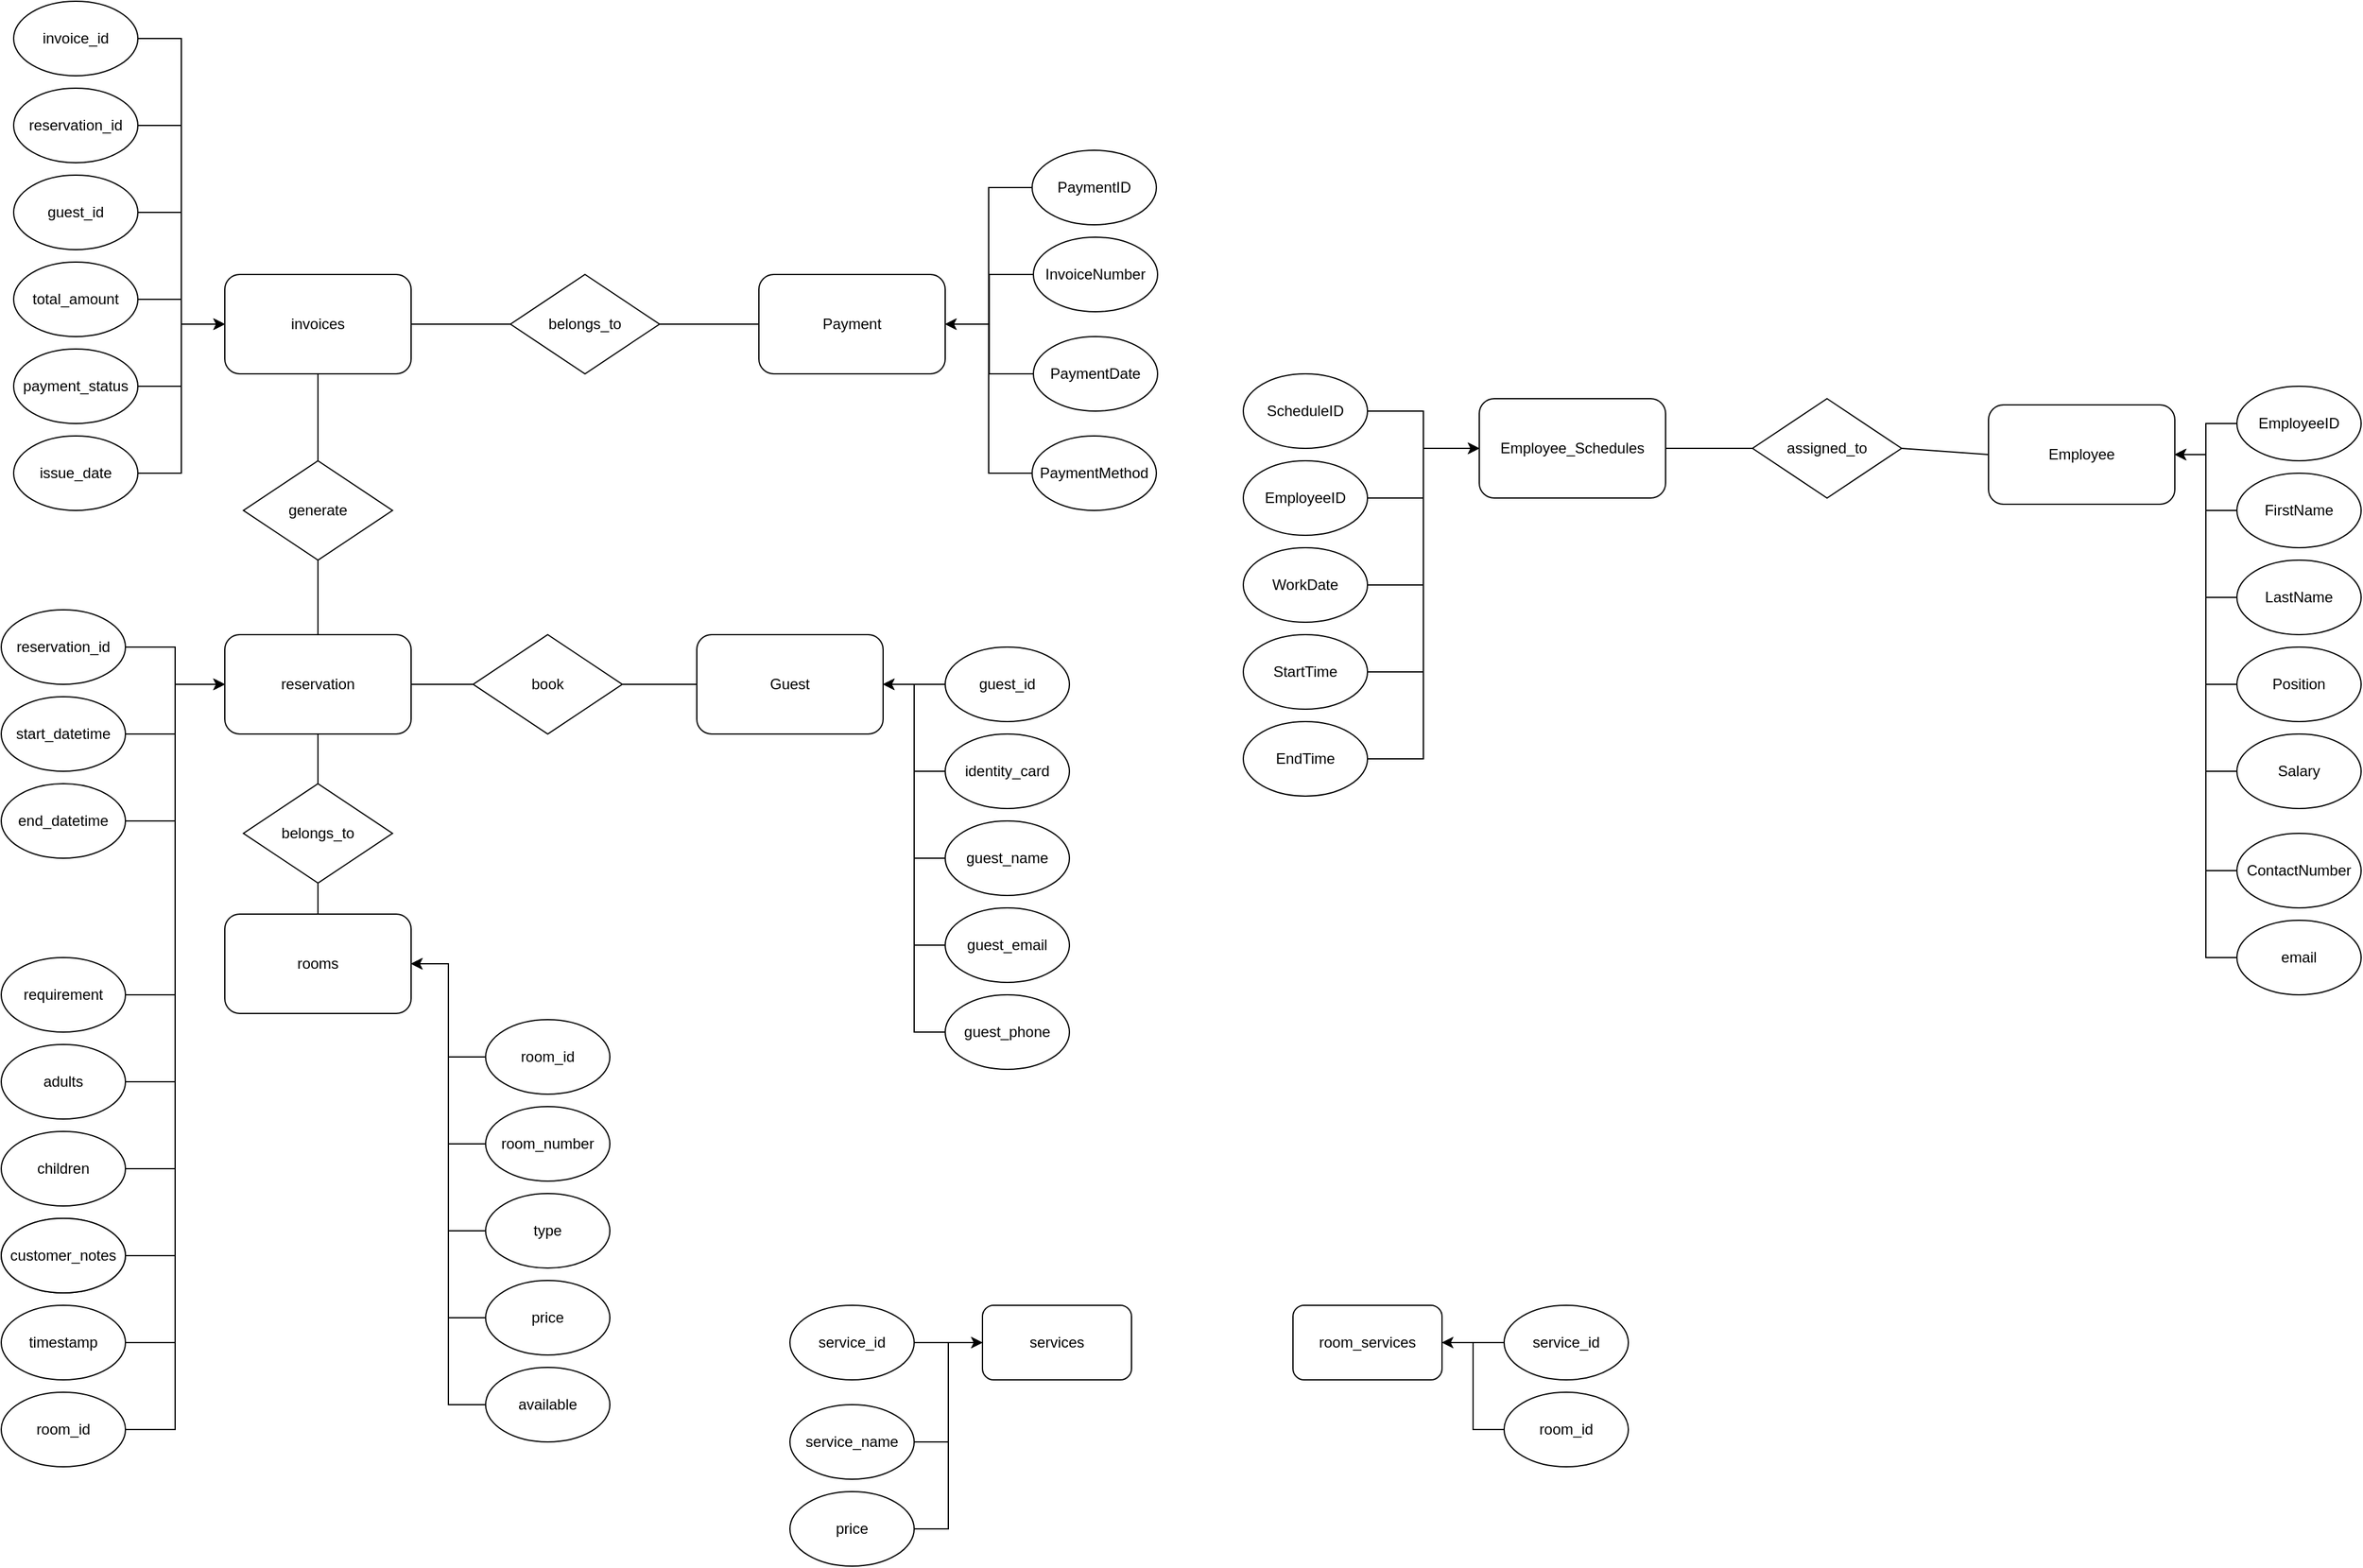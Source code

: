 <mxfile version="21.3.7" type="github">
  <diagram name="第 1 页" id="PDFTyF6WWpx5q8OWHohu">
    <mxGraphModel dx="1288" dy="1772" grid="1" gridSize="10" guides="1" tooltips="1" connect="1" arrows="1" fold="1" page="1" pageScale="1" pageWidth="827" pageHeight="1169" math="0" shadow="0">
      <root>
        <mxCell id="0" />
        <mxCell id="1" parent="0" />
        <mxCell id="RXHQ1XSv25AkQ3Qk1fcs-1" value="reservation" style="rounded=1;whiteSpace=wrap;html=1;" parent="1" vertex="1">
          <mxGeometry x="230" y="280" width="150" height="80" as="geometry" />
        </mxCell>
        <mxCell id="YuRVg5OCgSCOBWCLDBt9-1" style="edgeStyle=orthogonalEdgeStyle;rounded=0;orthogonalLoop=1;jettySize=auto;html=1;entryX=0;entryY=0.5;entryDx=0;entryDy=0;" parent="1" source="RXHQ1XSv25AkQ3Qk1fcs-2" target="RXHQ1XSv25AkQ3Qk1fcs-1" edge="1">
          <mxGeometry relative="1" as="geometry" />
        </mxCell>
        <mxCell id="RXHQ1XSv25AkQ3Qk1fcs-2" value="reservation_id" style="ellipse;whiteSpace=wrap;html=1;" parent="1" vertex="1">
          <mxGeometry x="50" y="260" width="100" height="60" as="geometry" />
        </mxCell>
        <mxCell id="YuRVg5OCgSCOBWCLDBt9-2" style="edgeStyle=orthogonalEdgeStyle;rounded=0;orthogonalLoop=1;jettySize=auto;html=1;entryX=0;entryY=0.5;entryDx=0;entryDy=0;" parent="1" source="RXHQ1XSv25AkQ3Qk1fcs-3" target="RXHQ1XSv25AkQ3Qk1fcs-1" edge="1">
          <mxGeometry relative="1" as="geometry" />
        </mxCell>
        <mxCell id="RXHQ1XSv25AkQ3Qk1fcs-3" value="start_datetime" style="ellipse;whiteSpace=wrap;html=1;" parent="1" vertex="1">
          <mxGeometry x="50" y="330" width="100" height="60" as="geometry" />
        </mxCell>
        <mxCell id="YuRVg5OCgSCOBWCLDBt9-3" style="edgeStyle=orthogonalEdgeStyle;rounded=0;orthogonalLoop=1;jettySize=auto;html=1;entryX=0;entryY=0.5;entryDx=0;entryDy=0;" parent="1" source="RXHQ1XSv25AkQ3Qk1fcs-4" target="RXHQ1XSv25AkQ3Qk1fcs-1" edge="1">
          <mxGeometry relative="1" as="geometry" />
        </mxCell>
        <mxCell id="RXHQ1XSv25AkQ3Qk1fcs-4" value="end_datetime" style="ellipse;whiteSpace=wrap;html=1;" parent="1" vertex="1">
          <mxGeometry x="50" y="400" width="100" height="60" as="geometry" />
        </mxCell>
        <mxCell id="YuRVg5OCgSCOBWCLDBt9-5" style="edgeStyle=orthogonalEdgeStyle;rounded=0;orthogonalLoop=1;jettySize=auto;html=1;entryX=0;entryY=0.5;entryDx=0;entryDy=0;" parent="1" source="RXHQ1XSv25AkQ3Qk1fcs-6" target="RXHQ1XSv25AkQ3Qk1fcs-1" edge="1">
          <mxGeometry relative="1" as="geometry" />
        </mxCell>
        <mxCell id="RXHQ1XSv25AkQ3Qk1fcs-6" value="requirement" style="ellipse;whiteSpace=wrap;html=1;" parent="1" vertex="1">
          <mxGeometry x="50" y="540" width="100" height="60" as="geometry" />
        </mxCell>
        <mxCell id="YuRVg5OCgSCOBWCLDBt9-6" style="edgeStyle=orthogonalEdgeStyle;rounded=0;orthogonalLoop=1;jettySize=auto;html=1;entryX=0;entryY=0.5;entryDx=0;entryDy=0;" parent="1" source="RXHQ1XSv25AkQ3Qk1fcs-7" target="RXHQ1XSv25AkQ3Qk1fcs-1" edge="1">
          <mxGeometry relative="1" as="geometry" />
        </mxCell>
        <mxCell id="RXHQ1XSv25AkQ3Qk1fcs-7" value="adults" style="ellipse;whiteSpace=wrap;html=1;" parent="1" vertex="1">
          <mxGeometry x="50" y="610" width="100" height="60" as="geometry" />
        </mxCell>
        <mxCell id="YuRVg5OCgSCOBWCLDBt9-7" style="edgeStyle=orthogonalEdgeStyle;rounded=0;orthogonalLoop=1;jettySize=auto;html=1;entryX=0;entryY=0.5;entryDx=0;entryDy=0;" parent="1" source="RXHQ1XSv25AkQ3Qk1fcs-8" target="RXHQ1XSv25AkQ3Qk1fcs-1" edge="1">
          <mxGeometry relative="1" as="geometry" />
        </mxCell>
        <mxCell id="RXHQ1XSv25AkQ3Qk1fcs-8" value="children" style="ellipse;whiteSpace=wrap;html=1;" parent="1" vertex="1">
          <mxGeometry x="50" y="680" width="100" height="60" as="geometry" />
        </mxCell>
        <mxCell id="RXHQ1XSv25AkQ3Qk1fcs-9" value="requests" style="ellipse;whiteSpace=wrap;html=1;" parent="1" vertex="1">
          <mxGeometry x="50" y="750" width="100" height="60" as="geometry" />
        </mxCell>
        <mxCell id="YuRVg5OCgSCOBWCLDBt9-8" style="edgeStyle=orthogonalEdgeStyle;rounded=0;orthogonalLoop=1;jettySize=auto;html=1;entryX=0;entryY=0.5;entryDx=0;entryDy=0;" parent="1" source="RXHQ1XSv25AkQ3Qk1fcs-10" target="RXHQ1XSv25AkQ3Qk1fcs-1" edge="1">
          <mxGeometry relative="1" as="geometry" />
        </mxCell>
        <mxCell id="RXHQ1XSv25AkQ3Qk1fcs-10" value="customer_notes" style="ellipse;whiteSpace=wrap;html=1;" parent="1" vertex="1">
          <mxGeometry x="50" y="750" width="100" height="60" as="geometry" />
        </mxCell>
        <mxCell id="YuRVg5OCgSCOBWCLDBt9-9" style="edgeStyle=orthogonalEdgeStyle;rounded=0;orthogonalLoop=1;jettySize=auto;html=1;entryX=0;entryY=0.5;entryDx=0;entryDy=0;" parent="1" source="RXHQ1XSv25AkQ3Qk1fcs-11" target="RXHQ1XSv25AkQ3Qk1fcs-1" edge="1">
          <mxGeometry relative="1" as="geometry" />
        </mxCell>
        <mxCell id="RXHQ1XSv25AkQ3Qk1fcs-11" value="timestamp" style="ellipse;whiteSpace=wrap;html=1;" parent="1" vertex="1">
          <mxGeometry x="50" y="820" width="100" height="60" as="geometry" />
        </mxCell>
        <mxCell id="YuRVg5OCgSCOBWCLDBt9-15" style="edgeStyle=orthogonalEdgeStyle;rounded=0;orthogonalLoop=1;jettySize=auto;html=1;entryX=1;entryY=0.5;entryDx=0;entryDy=0;" parent="1" source="RXHQ1XSv25AkQ3Qk1fcs-12" target="RXHQ1XSv25AkQ3Qk1fcs-35" edge="1">
          <mxGeometry relative="1" as="geometry" />
        </mxCell>
        <mxCell id="RXHQ1XSv25AkQ3Qk1fcs-12" value="identity_card" style="ellipse;whiteSpace=wrap;html=1;" parent="1" vertex="1">
          <mxGeometry x="810" y="360" width="100" height="60" as="geometry" />
        </mxCell>
        <mxCell id="RXHQ1XSv25AkQ3Qk1fcs-13" value="rooms" style="rounded=1;whiteSpace=wrap;html=1;" parent="1" vertex="1">
          <mxGeometry x="230" y="505" width="150" height="80" as="geometry" />
        </mxCell>
        <mxCell id="YuRVg5OCgSCOBWCLDBt9-25" style="edgeStyle=orthogonalEdgeStyle;rounded=0;orthogonalLoop=1;jettySize=auto;html=1;entryX=1;entryY=0.5;entryDx=0;entryDy=0;" parent="1" source="RXHQ1XSv25AkQ3Qk1fcs-15" target="RXHQ1XSv25AkQ3Qk1fcs-13" edge="1">
          <mxGeometry relative="1" as="geometry" />
        </mxCell>
        <mxCell id="RXHQ1XSv25AkQ3Qk1fcs-15" value="room_id" style="ellipse;whiteSpace=wrap;html=1;" parent="1" vertex="1">
          <mxGeometry x="440" y="590" width="100" height="60" as="geometry" />
        </mxCell>
        <mxCell id="YuRVg5OCgSCOBWCLDBt9-26" style="edgeStyle=orthogonalEdgeStyle;rounded=0;orthogonalLoop=1;jettySize=auto;html=1;entryX=1;entryY=0.5;entryDx=0;entryDy=0;" parent="1" source="RXHQ1XSv25AkQ3Qk1fcs-16" target="RXHQ1XSv25AkQ3Qk1fcs-13" edge="1">
          <mxGeometry relative="1" as="geometry" />
        </mxCell>
        <mxCell id="RXHQ1XSv25AkQ3Qk1fcs-16" value="room_number" style="ellipse;whiteSpace=wrap;html=1;" parent="1" vertex="1">
          <mxGeometry x="440" y="660" width="100" height="60" as="geometry" />
        </mxCell>
        <mxCell id="YuRVg5OCgSCOBWCLDBt9-27" style="edgeStyle=orthogonalEdgeStyle;rounded=0;orthogonalLoop=1;jettySize=auto;html=1;entryX=1;entryY=0.5;entryDx=0;entryDy=0;" parent="1" source="RXHQ1XSv25AkQ3Qk1fcs-17" target="RXHQ1XSv25AkQ3Qk1fcs-13" edge="1">
          <mxGeometry relative="1" as="geometry" />
        </mxCell>
        <mxCell id="RXHQ1XSv25AkQ3Qk1fcs-17" value="type" style="ellipse;whiteSpace=wrap;html=1;" parent="1" vertex="1">
          <mxGeometry x="440" y="730" width="100" height="60" as="geometry" />
        </mxCell>
        <mxCell id="YuRVg5OCgSCOBWCLDBt9-28" style="edgeStyle=orthogonalEdgeStyle;rounded=0;orthogonalLoop=1;jettySize=auto;html=1;entryX=1;entryY=0.5;entryDx=0;entryDy=0;" parent="1" source="RXHQ1XSv25AkQ3Qk1fcs-18" target="RXHQ1XSv25AkQ3Qk1fcs-13" edge="1">
          <mxGeometry relative="1" as="geometry" />
        </mxCell>
        <mxCell id="RXHQ1XSv25AkQ3Qk1fcs-18" value="price" style="ellipse;whiteSpace=wrap;html=1;" parent="1" vertex="1">
          <mxGeometry x="440" y="800" width="100" height="60" as="geometry" />
        </mxCell>
        <mxCell id="YuRVg5OCgSCOBWCLDBt9-29" style="edgeStyle=orthogonalEdgeStyle;rounded=0;orthogonalLoop=1;jettySize=auto;html=1;entryX=1;entryY=0.5;entryDx=0;entryDy=0;" parent="1" source="RXHQ1XSv25AkQ3Qk1fcs-19" target="RXHQ1XSv25AkQ3Qk1fcs-13" edge="1">
          <mxGeometry relative="1" as="geometry" />
        </mxCell>
        <mxCell id="RXHQ1XSv25AkQ3Qk1fcs-19" value="available" style="ellipse;whiteSpace=wrap;html=1;" parent="1" vertex="1">
          <mxGeometry x="440" y="870" width="100" height="60" as="geometry" />
        </mxCell>
        <mxCell id="YuRVg5OCgSCOBWCLDBt9-21" style="edgeStyle=orthogonalEdgeStyle;rounded=0;orthogonalLoop=1;jettySize=auto;html=1;entryX=1;entryY=0.5;entryDx=0;entryDy=0;" parent="1" source="RXHQ1XSv25AkQ3Qk1fcs-21" target="RXHQ1XSv25AkQ3Qk1fcs-35" edge="1">
          <mxGeometry relative="1" as="geometry" />
        </mxCell>
        <mxCell id="RXHQ1XSv25AkQ3Qk1fcs-21" value="guest_email" style="ellipse;whiteSpace=wrap;html=1;" parent="1" vertex="1">
          <mxGeometry x="810" y="500" width="100" height="60" as="geometry" />
        </mxCell>
        <mxCell id="YuRVg5OCgSCOBWCLDBt9-22" style="edgeStyle=orthogonalEdgeStyle;rounded=0;orthogonalLoop=1;jettySize=auto;html=1;entryX=1;entryY=0.5;entryDx=0;entryDy=0;" parent="1" source="RXHQ1XSv25AkQ3Qk1fcs-23" target="RXHQ1XSv25AkQ3Qk1fcs-35" edge="1">
          <mxGeometry relative="1" as="geometry" />
        </mxCell>
        <mxCell id="RXHQ1XSv25AkQ3Qk1fcs-23" value="guest_phone" style="ellipse;whiteSpace=wrap;html=1;" parent="1" vertex="1">
          <mxGeometry x="810" y="570" width="100" height="60" as="geometry" />
        </mxCell>
        <mxCell id="RXHQ1XSv25AkQ3Qk1fcs-24" value="invoices" style="rounded=1;whiteSpace=wrap;html=1;" parent="1" vertex="1">
          <mxGeometry x="230" y="-10" width="150" height="80" as="geometry" />
        </mxCell>
        <mxCell id="wKvJtehbNYMBdX50lIKt-2" style="edgeStyle=orthogonalEdgeStyle;rounded=0;orthogonalLoop=1;jettySize=auto;html=1;entryX=0;entryY=0.5;entryDx=0;entryDy=0;" edge="1" parent="1" source="RXHQ1XSv25AkQ3Qk1fcs-25" target="RXHQ1XSv25AkQ3Qk1fcs-24">
          <mxGeometry relative="1" as="geometry" />
        </mxCell>
        <mxCell id="RXHQ1XSv25AkQ3Qk1fcs-25" value="invoice_id" style="ellipse;whiteSpace=wrap;html=1;" parent="1" vertex="1">
          <mxGeometry x="60" y="-230" width="100" height="60" as="geometry" />
        </mxCell>
        <mxCell id="wKvJtehbNYMBdX50lIKt-3" style="edgeStyle=orthogonalEdgeStyle;rounded=0;orthogonalLoop=1;jettySize=auto;html=1;entryX=0;entryY=0.5;entryDx=0;entryDy=0;" edge="1" parent="1" source="RXHQ1XSv25AkQ3Qk1fcs-26" target="RXHQ1XSv25AkQ3Qk1fcs-24">
          <mxGeometry relative="1" as="geometry" />
        </mxCell>
        <mxCell id="RXHQ1XSv25AkQ3Qk1fcs-26" value="reservation_id" style="ellipse;whiteSpace=wrap;html=1;" parent="1" vertex="1">
          <mxGeometry x="60" y="-160" width="100" height="60" as="geometry" />
        </mxCell>
        <mxCell id="wKvJtehbNYMBdX50lIKt-4" style="edgeStyle=orthogonalEdgeStyle;rounded=0;orthogonalLoop=1;jettySize=auto;html=1;entryX=0;entryY=0.5;entryDx=0;entryDy=0;" edge="1" parent="1" source="RXHQ1XSv25AkQ3Qk1fcs-27" target="RXHQ1XSv25AkQ3Qk1fcs-24">
          <mxGeometry relative="1" as="geometry" />
        </mxCell>
        <mxCell id="RXHQ1XSv25AkQ3Qk1fcs-27" value="guest_id" style="ellipse;whiteSpace=wrap;html=1;" parent="1" vertex="1">
          <mxGeometry x="60" y="-90" width="100" height="60" as="geometry" />
        </mxCell>
        <mxCell id="wKvJtehbNYMBdX50lIKt-5" style="edgeStyle=orthogonalEdgeStyle;rounded=0;orthogonalLoop=1;jettySize=auto;html=1;entryX=0;entryY=0.5;entryDx=0;entryDy=0;" edge="1" parent="1" source="RXHQ1XSv25AkQ3Qk1fcs-28" target="RXHQ1XSv25AkQ3Qk1fcs-24">
          <mxGeometry relative="1" as="geometry" />
        </mxCell>
        <mxCell id="RXHQ1XSv25AkQ3Qk1fcs-28" value="total_amount" style="ellipse;whiteSpace=wrap;html=1;" parent="1" vertex="1">
          <mxGeometry x="60" y="-20" width="100" height="60" as="geometry" />
        </mxCell>
        <mxCell id="wKvJtehbNYMBdX50lIKt-6" style="edgeStyle=orthogonalEdgeStyle;rounded=0;orthogonalLoop=1;jettySize=auto;html=1;entryX=0;entryY=0.5;entryDx=0;entryDy=0;" edge="1" parent="1" source="RXHQ1XSv25AkQ3Qk1fcs-29" target="RXHQ1XSv25AkQ3Qk1fcs-24">
          <mxGeometry relative="1" as="geometry" />
        </mxCell>
        <mxCell id="RXHQ1XSv25AkQ3Qk1fcs-29" value="payment_status" style="ellipse;whiteSpace=wrap;html=1;" parent="1" vertex="1">
          <mxGeometry x="60" y="50" width="100" height="60" as="geometry" />
        </mxCell>
        <mxCell id="wKvJtehbNYMBdX50lIKt-7" style="edgeStyle=orthogonalEdgeStyle;rounded=0;orthogonalLoop=1;jettySize=auto;html=1;entryX=0;entryY=0.5;entryDx=0;entryDy=0;" edge="1" parent="1" source="RXHQ1XSv25AkQ3Qk1fcs-30" target="RXHQ1XSv25AkQ3Qk1fcs-24">
          <mxGeometry relative="1" as="geometry" />
        </mxCell>
        <mxCell id="RXHQ1XSv25AkQ3Qk1fcs-30" value="issue_date" style="ellipse;whiteSpace=wrap;html=1;" parent="1" vertex="1">
          <mxGeometry x="60" y="120" width="100" height="60" as="geometry" />
        </mxCell>
        <mxCell id="RXHQ1XSv25AkQ3Qk1fcs-31" value="Employee_Schedules" style="rounded=1;whiteSpace=wrap;html=1;" parent="1" vertex="1">
          <mxGeometry x="1240" y="90" width="150" height="80" as="geometry" />
        </mxCell>
        <mxCell id="RXHQ1XSv25AkQ3Qk1fcs-33" value="Employee" style="rounded=1;whiteSpace=wrap;html=1;" parent="1" vertex="1">
          <mxGeometry x="1650" y="95" width="150" height="80" as="geometry" />
        </mxCell>
        <mxCell id="RXHQ1XSv25AkQ3Qk1fcs-34" value="Payment" style="rounded=1;whiteSpace=wrap;html=1;" parent="1" vertex="1">
          <mxGeometry x="660" y="-10" width="150" height="80" as="geometry" />
        </mxCell>
        <mxCell id="RXHQ1XSv25AkQ3Qk1fcs-35" value="Guest" style="rounded=1;whiteSpace=wrap;html=1;" parent="1" vertex="1">
          <mxGeometry x="610" y="280" width="150" height="80" as="geometry" />
        </mxCell>
        <mxCell id="wKvJtehbNYMBdX50lIKt-18" style="edgeStyle=orthogonalEdgeStyle;rounded=0;orthogonalLoop=1;jettySize=auto;html=1;" edge="1" parent="1" source="RXHQ1XSv25AkQ3Qk1fcs-36" target="RXHQ1XSv25AkQ3Qk1fcs-31">
          <mxGeometry relative="1" as="geometry" />
        </mxCell>
        <mxCell id="RXHQ1XSv25AkQ3Qk1fcs-36" value="ScheduleID" style="ellipse;whiteSpace=wrap;html=1;" parent="1" vertex="1">
          <mxGeometry x="1050" y="70" width="100" height="60" as="geometry" />
        </mxCell>
        <mxCell id="wKvJtehbNYMBdX50lIKt-19" style="edgeStyle=orthogonalEdgeStyle;rounded=0;orthogonalLoop=1;jettySize=auto;html=1;entryX=0;entryY=0.5;entryDx=0;entryDy=0;" edge="1" parent="1" source="RXHQ1XSv25AkQ3Qk1fcs-37" target="RXHQ1XSv25AkQ3Qk1fcs-31">
          <mxGeometry relative="1" as="geometry" />
        </mxCell>
        <mxCell id="RXHQ1XSv25AkQ3Qk1fcs-37" value="EmployeeID " style="ellipse;whiteSpace=wrap;html=1;" parent="1" vertex="1">
          <mxGeometry x="1050" y="140" width="100" height="60" as="geometry" />
        </mxCell>
        <mxCell id="wKvJtehbNYMBdX50lIKt-20" style="edgeStyle=orthogonalEdgeStyle;rounded=0;orthogonalLoop=1;jettySize=auto;html=1;entryX=0;entryY=0.5;entryDx=0;entryDy=0;" edge="1" parent="1" source="RXHQ1XSv25AkQ3Qk1fcs-38" target="RXHQ1XSv25AkQ3Qk1fcs-31">
          <mxGeometry relative="1" as="geometry">
            <mxPoint x="1220" y="90" as="targetPoint" />
          </mxGeometry>
        </mxCell>
        <mxCell id="RXHQ1XSv25AkQ3Qk1fcs-38" value="WorkDate" style="ellipse;whiteSpace=wrap;html=1;" parent="1" vertex="1">
          <mxGeometry x="1050" y="210" width="100" height="60" as="geometry" />
        </mxCell>
        <mxCell id="wKvJtehbNYMBdX50lIKt-21" style="edgeStyle=orthogonalEdgeStyle;rounded=0;orthogonalLoop=1;jettySize=auto;html=1;entryX=0;entryY=0.5;entryDx=0;entryDy=0;" edge="1" parent="1" source="RXHQ1XSv25AkQ3Qk1fcs-39" target="RXHQ1XSv25AkQ3Qk1fcs-31">
          <mxGeometry relative="1" as="geometry" />
        </mxCell>
        <mxCell id="RXHQ1XSv25AkQ3Qk1fcs-39" value="StartTime" style="ellipse;whiteSpace=wrap;html=1;" parent="1" vertex="1">
          <mxGeometry x="1050" y="280" width="100" height="60" as="geometry" />
        </mxCell>
        <mxCell id="wKvJtehbNYMBdX50lIKt-23" style="edgeStyle=orthogonalEdgeStyle;rounded=0;orthogonalLoop=1;jettySize=auto;html=1;entryX=0;entryY=0.5;entryDx=0;entryDy=0;" edge="1" parent="1" source="RXHQ1XSv25AkQ3Qk1fcs-40" target="RXHQ1XSv25AkQ3Qk1fcs-31">
          <mxGeometry relative="1" as="geometry" />
        </mxCell>
        <mxCell id="RXHQ1XSv25AkQ3Qk1fcs-40" value="EndTime" style="ellipse;whiteSpace=wrap;html=1;" parent="1" vertex="1">
          <mxGeometry x="1050" y="350" width="100" height="60" as="geometry" />
        </mxCell>
        <mxCell id="wKvJtehbNYMBdX50lIKt-24" style="edgeStyle=orthogonalEdgeStyle;rounded=0;orthogonalLoop=1;jettySize=auto;html=1;entryX=1;entryY=0.5;entryDx=0;entryDy=0;" edge="1" parent="1" source="RXHQ1XSv25AkQ3Qk1fcs-41" target="RXHQ1XSv25AkQ3Qk1fcs-33">
          <mxGeometry relative="1" as="geometry" />
        </mxCell>
        <mxCell id="RXHQ1XSv25AkQ3Qk1fcs-41" value="EmployeeID " style="ellipse;whiteSpace=wrap;html=1;" parent="1" vertex="1">
          <mxGeometry x="1850" y="80" width="100" height="60" as="geometry" />
        </mxCell>
        <mxCell id="wKvJtehbNYMBdX50lIKt-25" style="edgeStyle=orthogonalEdgeStyle;rounded=0;orthogonalLoop=1;jettySize=auto;html=1;entryX=1;entryY=0.5;entryDx=0;entryDy=0;" edge="1" parent="1" source="RXHQ1XSv25AkQ3Qk1fcs-42" target="RXHQ1XSv25AkQ3Qk1fcs-33">
          <mxGeometry relative="1" as="geometry" />
        </mxCell>
        <mxCell id="RXHQ1XSv25AkQ3Qk1fcs-42" value="FirstName" style="ellipse;whiteSpace=wrap;html=1;" parent="1" vertex="1">
          <mxGeometry x="1850" y="150" width="100" height="60" as="geometry" />
        </mxCell>
        <mxCell id="wKvJtehbNYMBdX50lIKt-27" style="edgeStyle=orthogonalEdgeStyle;rounded=0;orthogonalLoop=1;jettySize=auto;html=1;entryX=1;entryY=0.5;entryDx=0;entryDy=0;" edge="1" parent="1" source="RXHQ1XSv25AkQ3Qk1fcs-43" target="RXHQ1XSv25AkQ3Qk1fcs-33">
          <mxGeometry relative="1" as="geometry" />
        </mxCell>
        <mxCell id="RXHQ1XSv25AkQ3Qk1fcs-43" value="Position" style="ellipse;whiteSpace=wrap;html=1;" parent="1" vertex="1">
          <mxGeometry x="1850" y="290" width="100" height="60" as="geometry" />
        </mxCell>
        <mxCell id="wKvJtehbNYMBdX50lIKt-26" style="edgeStyle=orthogonalEdgeStyle;rounded=0;orthogonalLoop=1;jettySize=auto;html=1;entryX=1;entryY=0.5;entryDx=0;entryDy=0;" edge="1" parent="1" source="RXHQ1XSv25AkQ3Qk1fcs-44" target="RXHQ1XSv25AkQ3Qk1fcs-33">
          <mxGeometry relative="1" as="geometry" />
        </mxCell>
        <mxCell id="RXHQ1XSv25AkQ3Qk1fcs-44" value="LastName " style="ellipse;whiteSpace=wrap;html=1;" parent="1" vertex="1">
          <mxGeometry x="1850" y="220" width="100" height="60" as="geometry" />
        </mxCell>
        <mxCell id="wKvJtehbNYMBdX50lIKt-28" style="edgeStyle=orthogonalEdgeStyle;rounded=0;orthogonalLoop=1;jettySize=auto;html=1;entryX=1;entryY=0.5;entryDx=0;entryDy=0;" edge="1" parent="1" source="RXHQ1XSv25AkQ3Qk1fcs-46" target="RXHQ1XSv25AkQ3Qk1fcs-33">
          <mxGeometry relative="1" as="geometry" />
        </mxCell>
        <mxCell id="RXHQ1XSv25AkQ3Qk1fcs-46" value="Salary" style="ellipse;whiteSpace=wrap;html=1;" parent="1" vertex="1">
          <mxGeometry x="1850" y="360" width="100" height="60" as="geometry" />
        </mxCell>
        <mxCell id="wKvJtehbNYMBdX50lIKt-29" style="edgeStyle=orthogonalEdgeStyle;rounded=0;orthogonalLoop=1;jettySize=auto;html=1;entryX=1;entryY=0.5;entryDx=0;entryDy=0;" edge="1" parent="1" source="RXHQ1XSv25AkQ3Qk1fcs-47" target="RXHQ1XSv25AkQ3Qk1fcs-33">
          <mxGeometry relative="1" as="geometry" />
        </mxCell>
        <mxCell id="RXHQ1XSv25AkQ3Qk1fcs-47" value="ContactNumber" style="ellipse;whiteSpace=wrap;html=1;" parent="1" vertex="1">
          <mxGeometry x="1850" y="440" width="100" height="60" as="geometry" />
        </mxCell>
        <mxCell id="wKvJtehbNYMBdX50lIKt-30" style="edgeStyle=orthogonalEdgeStyle;rounded=0;orthogonalLoop=1;jettySize=auto;html=1;entryX=1;entryY=0.5;entryDx=0;entryDy=0;" edge="1" parent="1" source="RXHQ1XSv25AkQ3Qk1fcs-48" target="RXHQ1XSv25AkQ3Qk1fcs-33">
          <mxGeometry relative="1" as="geometry" />
        </mxCell>
        <mxCell id="RXHQ1XSv25AkQ3Qk1fcs-48" value="email" style="ellipse;whiteSpace=wrap;html=1;" parent="1" vertex="1">
          <mxGeometry x="1850" y="510" width="100" height="60" as="geometry" />
        </mxCell>
        <mxCell id="wKvJtehbNYMBdX50lIKt-8" style="edgeStyle=orthogonalEdgeStyle;rounded=0;orthogonalLoop=1;jettySize=auto;html=1;entryX=1;entryY=0.5;entryDx=0;entryDy=0;" edge="1" parent="1" source="RXHQ1XSv25AkQ3Qk1fcs-49" target="RXHQ1XSv25AkQ3Qk1fcs-34">
          <mxGeometry relative="1" as="geometry" />
        </mxCell>
        <mxCell id="RXHQ1XSv25AkQ3Qk1fcs-49" value="PaymentID" style="ellipse;whiteSpace=wrap;html=1;" parent="1" vertex="1">
          <mxGeometry x="880" y="-110" width="100" height="60" as="geometry" />
        </mxCell>
        <mxCell id="wKvJtehbNYMBdX50lIKt-9" style="edgeStyle=orthogonalEdgeStyle;rounded=0;orthogonalLoop=1;jettySize=auto;html=1;entryX=1;entryY=0.5;entryDx=0;entryDy=0;" edge="1" parent="1" source="RXHQ1XSv25AkQ3Qk1fcs-50" target="RXHQ1XSv25AkQ3Qk1fcs-34">
          <mxGeometry relative="1" as="geometry" />
        </mxCell>
        <mxCell id="RXHQ1XSv25AkQ3Qk1fcs-50" value="InvoiceNumber " style="ellipse;whiteSpace=wrap;html=1;" parent="1" vertex="1">
          <mxGeometry x="881" y="-40" width="100" height="60" as="geometry" />
        </mxCell>
        <mxCell id="wKvJtehbNYMBdX50lIKt-10" style="edgeStyle=orthogonalEdgeStyle;rounded=0;orthogonalLoop=1;jettySize=auto;html=1;entryX=1;entryY=0.5;entryDx=0;entryDy=0;" edge="1" parent="1" source="RXHQ1XSv25AkQ3Qk1fcs-51" target="RXHQ1XSv25AkQ3Qk1fcs-34">
          <mxGeometry relative="1" as="geometry" />
        </mxCell>
        <mxCell id="RXHQ1XSv25AkQ3Qk1fcs-51" value="PaymentDate " style="ellipse;whiteSpace=wrap;html=1;" parent="1" vertex="1">
          <mxGeometry x="881" y="40" width="100" height="60" as="geometry" />
        </mxCell>
        <mxCell id="wKvJtehbNYMBdX50lIKt-11" style="edgeStyle=orthogonalEdgeStyle;rounded=0;orthogonalLoop=1;jettySize=auto;html=1;entryX=1;entryY=0.5;entryDx=0;entryDy=0;" edge="1" parent="1" source="RXHQ1XSv25AkQ3Qk1fcs-52" target="RXHQ1XSv25AkQ3Qk1fcs-34">
          <mxGeometry relative="1" as="geometry" />
        </mxCell>
        <mxCell id="RXHQ1XSv25AkQ3Qk1fcs-52" value="PaymentMethod" style="ellipse;whiteSpace=wrap;html=1;" parent="1" vertex="1">
          <mxGeometry x="880" y="120" width="100" height="60" as="geometry" />
        </mxCell>
        <mxCell id="YuRVg5OCgSCOBWCLDBt9-11" value="book" style="rhombus;whiteSpace=wrap;html=1;" parent="1" vertex="1">
          <mxGeometry x="430" y="280" width="120" height="80" as="geometry" />
        </mxCell>
        <mxCell id="YuRVg5OCgSCOBWCLDBt9-13" value="" style="endArrow=none;html=1;rounded=0;exitX=1;exitY=0.5;exitDx=0;exitDy=0;" parent="1" source="RXHQ1XSv25AkQ3Qk1fcs-1" edge="1">
          <mxGeometry width="50" height="50" relative="1" as="geometry">
            <mxPoint x="320" y="300" as="sourcePoint" />
            <mxPoint x="430" y="320" as="targetPoint" />
          </mxGeometry>
        </mxCell>
        <mxCell id="YuRVg5OCgSCOBWCLDBt9-14" value="" style="endArrow=none;html=1;rounded=0;exitX=1;exitY=0.5;exitDx=0;exitDy=0;entryX=0;entryY=0.5;entryDx=0;entryDy=0;" parent="1" source="YuRVg5OCgSCOBWCLDBt9-11" target="RXHQ1XSv25AkQ3Qk1fcs-35" edge="1">
          <mxGeometry width="50" height="50" relative="1" as="geometry">
            <mxPoint x="390" y="330" as="sourcePoint" />
            <mxPoint x="440" y="330" as="targetPoint" />
          </mxGeometry>
        </mxCell>
        <mxCell id="YuRVg5OCgSCOBWCLDBt9-19" style="edgeStyle=orthogonalEdgeStyle;rounded=0;orthogonalLoop=1;jettySize=auto;html=1;entryX=1;entryY=0.5;entryDx=0;entryDy=0;" parent="1" source="YuRVg5OCgSCOBWCLDBt9-16" target="RXHQ1XSv25AkQ3Qk1fcs-35" edge="1">
          <mxGeometry relative="1" as="geometry">
            <mxPoint x="800" y="325" as="targetPoint" />
          </mxGeometry>
        </mxCell>
        <mxCell id="YuRVg5OCgSCOBWCLDBt9-16" value="guest_id" style="ellipse;whiteSpace=wrap;html=1;" parent="1" vertex="1">
          <mxGeometry x="810" y="290" width="100" height="60" as="geometry" />
        </mxCell>
        <mxCell id="YuRVg5OCgSCOBWCLDBt9-20" style="edgeStyle=orthogonalEdgeStyle;rounded=0;orthogonalLoop=1;jettySize=auto;html=1;entryX=1;entryY=0.5;entryDx=0;entryDy=0;" parent="1" source="YuRVg5OCgSCOBWCLDBt9-17" target="RXHQ1XSv25AkQ3Qk1fcs-35" edge="1">
          <mxGeometry relative="1" as="geometry" />
        </mxCell>
        <mxCell id="YuRVg5OCgSCOBWCLDBt9-17" value="guest_name" style="ellipse;whiteSpace=wrap;html=1;" parent="1" vertex="1">
          <mxGeometry x="810" y="430" width="100" height="60" as="geometry" />
        </mxCell>
        <mxCell id="YuRVg5OCgSCOBWCLDBt9-24" style="edgeStyle=orthogonalEdgeStyle;rounded=0;orthogonalLoop=1;jettySize=auto;html=1;entryX=0;entryY=0.5;entryDx=0;entryDy=0;" parent="1" source="YuRVg5OCgSCOBWCLDBt9-23" target="RXHQ1XSv25AkQ3Qk1fcs-1" edge="1">
          <mxGeometry relative="1" as="geometry" />
        </mxCell>
        <mxCell id="YuRVg5OCgSCOBWCLDBt9-23" value="room_id" style="ellipse;whiteSpace=wrap;html=1;" parent="1" vertex="1">
          <mxGeometry x="50" y="890" width="100" height="60" as="geometry" />
        </mxCell>
        <mxCell id="YuRVg5OCgSCOBWCLDBt9-30" value="belongs_to" style="rhombus;whiteSpace=wrap;html=1;" parent="1" vertex="1">
          <mxGeometry x="245" y="400" width="120" height="80" as="geometry" />
        </mxCell>
        <mxCell id="YuRVg5OCgSCOBWCLDBt9-31" value="" style="endArrow=none;html=1;rounded=0;exitX=0.5;exitY=1;exitDx=0;exitDy=0;entryX=0.5;entryY=0;entryDx=0;entryDy=0;" parent="1" source="RXHQ1XSv25AkQ3Qk1fcs-1" target="YuRVg5OCgSCOBWCLDBt9-30" edge="1">
          <mxGeometry width="50" height="50" relative="1" as="geometry">
            <mxPoint x="390" y="330" as="sourcePoint" />
            <mxPoint x="440" y="330" as="targetPoint" />
          </mxGeometry>
        </mxCell>
        <mxCell id="YuRVg5OCgSCOBWCLDBt9-32" value="" style="endArrow=none;html=1;rounded=0;exitX=0.5;exitY=1;exitDx=0;exitDy=0;entryX=0.5;entryY=0;entryDx=0;entryDy=0;" parent="1" source="YuRVg5OCgSCOBWCLDBt9-30" target="RXHQ1XSv25AkQ3Qk1fcs-13" edge="1">
          <mxGeometry width="50" height="50" relative="1" as="geometry">
            <mxPoint x="315" y="370" as="sourcePoint" />
            <mxPoint x="315" y="410" as="targetPoint" />
          </mxGeometry>
        </mxCell>
        <mxCell id="wKvJtehbNYMBdX50lIKt-12" value="" style="endArrow=none;html=1;rounded=0;exitX=1;exitY=0.5;exitDx=0;exitDy=0;" edge="1" parent="1" source="RXHQ1XSv25AkQ3Qk1fcs-24">
          <mxGeometry width="50" height="50" relative="1" as="geometry">
            <mxPoint x="390" y="330" as="sourcePoint" />
            <mxPoint x="460" y="30" as="targetPoint" />
          </mxGeometry>
        </mxCell>
        <mxCell id="wKvJtehbNYMBdX50lIKt-13" value="belongs_to" style="rhombus;whiteSpace=wrap;html=1;" vertex="1" parent="1">
          <mxGeometry x="460" y="-10" width="120" height="80" as="geometry" />
        </mxCell>
        <mxCell id="wKvJtehbNYMBdX50lIKt-14" value="" style="endArrow=none;html=1;rounded=0;exitX=0;exitY=0.5;exitDx=0;exitDy=0;entryX=1;entryY=0.5;entryDx=0;entryDy=0;" edge="1" parent="1" source="RXHQ1XSv25AkQ3Qk1fcs-34" target="wKvJtehbNYMBdX50lIKt-13">
          <mxGeometry width="50" height="50" relative="1" as="geometry">
            <mxPoint x="390" y="40" as="sourcePoint" />
            <mxPoint x="470" y="40" as="targetPoint" />
          </mxGeometry>
        </mxCell>
        <mxCell id="wKvJtehbNYMBdX50lIKt-15" value="generate" style="rhombus;whiteSpace=wrap;html=1;" vertex="1" parent="1">
          <mxGeometry x="245" y="140" width="120" height="80" as="geometry" />
        </mxCell>
        <mxCell id="wKvJtehbNYMBdX50lIKt-16" value="" style="endArrow=none;html=1;rounded=0;exitX=0.5;exitY=1;exitDx=0;exitDy=0;entryX=0.5;entryY=0;entryDx=0;entryDy=0;" edge="1" parent="1" source="wKvJtehbNYMBdX50lIKt-15" target="RXHQ1XSv25AkQ3Qk1fcs-1">
          <mxGeometry width="50" height="50" relative="1" as="geometry">
            <mxPoint x="390" y="40" as="sourcePoint" />
            <mxPoint x="470" y="40" as="targetPoint" />
          </mxGeometry>
        </mxCell>
        <mxCell id="wKvJtehbNYMBdX50lIKt-17" value="" style="endArrow=none;html=1;rounded=0;exitX=0.5;exitY=0;exitDx=0;exitDy=0;entryX=0.5;entryY=1;entryDx=0;entryDy=0;" edge="1" parent="1" source="wKvJtehbNYMBdX50lIKt-15" target="RXHQ1XSv25AkQ3Qk1fcs-24">
          <mxGeometry width="50" height="50" relative="1" as="geometry">
            <mxPoint x="315" y="230" as="sourcePoint" />
            <mxPoint x="315" y="290" as="targetPoint" />
          </mxGeometry>
        </mxCell>
        <mxCell id="wKvJtehbNYMBdX50lIKt-31" value="assigned_to" style="rhombus;whiteSpace=wrap;html=1;" vertex="1" parent="1">
          <mxGeometry x="1460" y="90" width="120" height="80" as="geometry" />
        </mxCell>
        <mxCell id="wKvJtehbNYMBdX50lIKt-34" value="" style="endArrow=none;html=1;rounded=0;exitX=1;exitY=0.5;exitDx=0;exitDy=0;entryX=0;entryY=0.5;entryDx=0;entryDy=0;" edge="1" parent="1" source="RXHQ1XSv25AkQ3Qk1fcs-31" target="wKvJtehbNYMBdX50lIKt-31">
          <mxGeometry width="50" height="50" relative="1" as="geometry">
            <mxPoint x="1460" y="220" as="sourcePoint" />
            <mxPoint x="1510" y="170" as="targetPoint" />
          </mxGeometry>
        </mxCell>
        <mxCell id="wKvJtehbNYMBdX50lIKt-36" value="" style="endArrow=none;html=1;rounded=0;exitX=1;exitY=0.5;exitDx=0;exitDy=0;entryX=0;entryY=0.5;entryDx=0;entryDy=0;" edge="1" parent="1" source="wKvJtehbNYMBdX50lIKt-31" target="RXHQ1XSv25AkQ3Qk1fcs-33">
          <mxGeometry width="50" height="50" relative="1" as="geometry">
            <mxPoint x="1460" y="310" as="sourcePoint" />
            <mxPoint x="1510" y="260" as="targetPoint" />
          </mxGeometry>
        </mxCell>
        <mxCell id="wKvJtehbNYMBdX50lIKt-37" value="services" style="rounded=1;whiteSpace=wrap;html=1;" vertex="1" parent="1">
          <mxGeometry x="840" y="820" width="120" height="60" as="geometry" />
        </mxCell>
        <mxCell id="wKvJtehbNYMBdX50lIKt-42" style="edgeStyle=orthogonalEdgeStyle;rounded=0;orthogonalLoop=1;jettySize=auto;html=1;" edge="1" parent="1" source="wKvJtehbNYMBdX50lIKt-38" target="wKvJtehbNYMBdX50lIKt-37">
          <mxGeometry relative="1" as="geometry" />
        </mxCell>
        <mxCell id="wKvJtehbNYMBdX50lIKt-38" value="service_id" style="ellipse;whiteSpace=wrap;html=1;" vertex="1" parent="1">
          <mxGeometry x="685" y="820" width="100" height="60" as="geometry" />
        </mxCell>
        <mxCell id="wKvJtehbNYMBdX50lIKt-43" style="edgeStyle=orthogonalEdgeStyle;rounded=0;orthogonalLoop=1;jettySize=auto;html=1;entryX=0;entryY=0.5;entryDx=0;entryDy=0;" edge="1" parent="1" source="wKvJtehbNYMBdX50lIKt-39" target="wKvJtehbNYMBdX50lIKt-37">
          <mxGeometry relative="1" as="geometry" />
        </mxCell>
        <mxCell id="wKvJtehbNYMBdX50lIKt-39" value="service_name" style="ellipse;whiteSpace=wrap;html=1;" vertex="1" parent="1">
          <mxGeometry x="685" y="900" width="100" height="60" as="geometry" />
        </mxCell>
        <mxCell id="wKvJtehbNYMBdX50lIKt-44" style="edgeStyle=orthogonalEdgeStyle;rounded=0;orthogonalLoop=1;jettySize=auto;html=1;entryX=0;entryY=0.5;entryDx=0;entryDy=0;" edge="1" parent="1" source="wKvJtehbNYMBdX50lIKt-40" target="wKvJtehbNYMBdX50lIKt-37">
          <mxGeometry relative="1" as="geometry">
            <mxPoint x="810" y="1000" as="targetPoint" />
          </mxGeometry>
        </mxCell>
        <mxCell id="wKvJtehbNYMBdX50lIKt-40" value="price" style="ellipse;whiteSpace=wrap;html=1;" vertex="1" parent="1">
          <mxGeometry x="685" y="970" width="100" height="60" as="geometry" />
        </mxCell>
        <mxCell id="wKvJtehbNYMBdX50lIKt-46" value="room_services" style="rounded=1;whiteSpace=wrap;html=1;" vertex="1" parent="1">
          <mxGeometry x="1090" y="820" width="120" height="60" as="geometry" />
        </mxCell>
        <mxCell id="wKvJtehbNYMBdX50lIKt-49" style="edgeStyle=orthogonalEdgeStyle;rounded=0;orthogonalLoop=1;jettySize=auto;html=1;entryX=1;entryY=0.5;entryDx=0;entryDy=0;" edge="1" parent="1" source="wKvJtehbNYMBdX50lIKt-47" target="wKvJtehbNYMBdX50lIKt-46">
          <mxGeometry relative="1" as="geometry" />
        </mxCell>
        <mxCell id="wKvJtehbNYMBdX50lIKt-47" value="service_id" style="ellipse;whiteSpace=wrap;html=1;" vertex="1" parent="1">
          <mxGeometry x="1260" y="820" width="100" height="60" as="geometry" />
        </mxCell>
        <mxCell id="wKvJtehbNYMBdX50lIKt-50" style="edgeStyle=orthogonalEdgeStyle;rounded=0;orthogonalLoop=1;jettySize=auto;html=1;entryX=1;entryY=0.5;entryDx=0;entryDy=0;" edge="1" parent="1" source="wKvJtehbNYMBdX50lIKt-48" target="wKvJtehbNYMBdX50lIKt-46">
          <mxGeometry relative="1" as="geometry" />
        </mxCell>
        <mxCell id="wKvJtehbNYMBdX50lIKt-48" value="room_id" style="ellipse;whiteSpace=wrap;html=1;" vertex="1" parent="1">
          <mxGeometry x="1260" y="890" width="100" height="60" as="geometry" />
        </mxCell>
      </root>
    </mxGraphModel>
  </diagram>
</mxfile>
